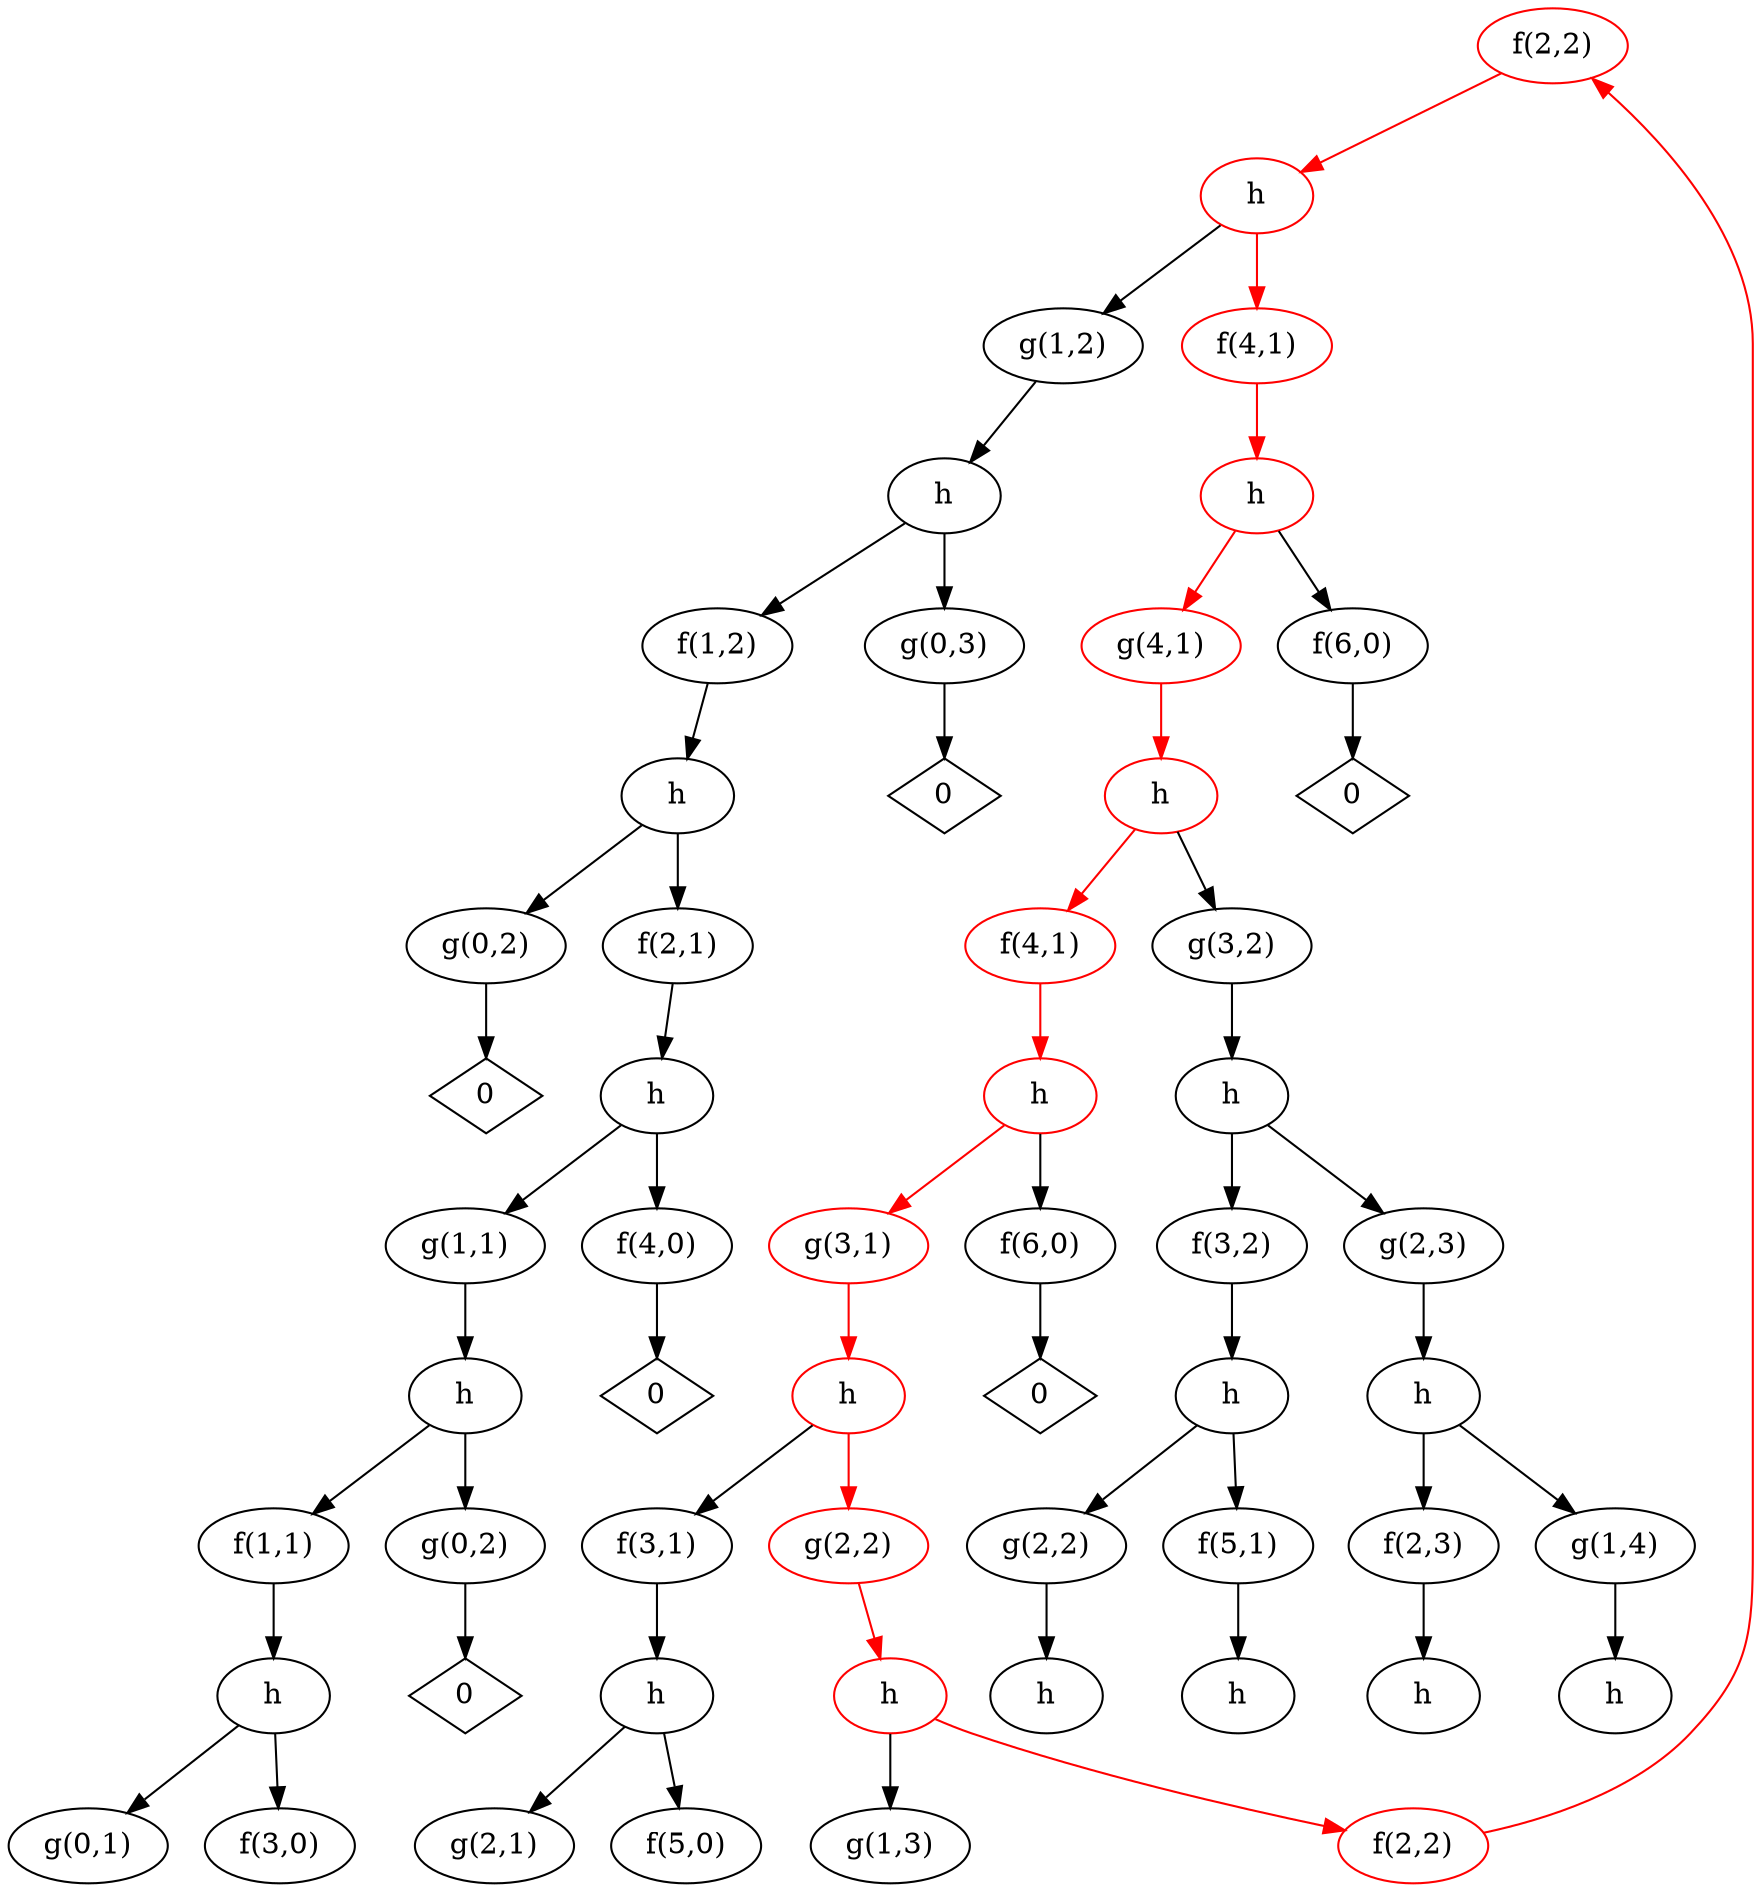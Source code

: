 # boucle.dot
# v1.0 2012-01-20 Th. Paulin
# Licence CeCILL v2.0 (cf. Licence_CeCILL_V2-fr.txt)

# Ce graphe orienté est une représentation du déroulement
# des appels des fonctions f, g et h (définies à la page 14 de Foetus.pdf[1])
# en partant de f(2,2).
# ATTENTION : L'algorithme utilisé pour générer le graphe ne
#             respecte pas la position gauche de f et droite de g.

# [1] Andreas ABEL, foetus - Termination Checker for Simple Functional Programs

digraph "Fonction non terminale" {

n0 [label="f(2,2)", color="red"]

n1 [label="h", color="red"]

n0 -> n1 [color="red"]

n21 [label="g(1,2)"]
n22 [label="f(4,1)", color="red"]

n1 -> n21
n1 -> n22 [color="red"]

n31 [label="h"]
n32 [label="h", color="red"]

n21 -> n31
n22 -> n32 [color="red"]

n41 [label="f(1,2)"]
n42 [label="g(0,3)"]
n43 [label="g(4,1)", color="red"]
n44 [label="f(6,0)"]

n31 -> n41
n31 -> n42

n32 -> n43 [color="red"]
n32 -> n44

n51 [label="h"]
n52 [label="0",shape="diamond"]
n53 [label="h", color="red"]
n54 [label="0",shape="diamond"]

n41 -> n51
n42 -> n52
n43 -> n53 [color="red"]
n44 -> n54

n61 [label="g(0,2)"]
n62 [label="f(2,1)"]
n63 [label="f(4,1)", color="red"]
n64 [label="g(3,2)"]

n51 -> n61
n51 -> n62

n53 -> n63 [color="red"]
n53 -> n64

n71 [label="0",shape="diamond"]
n72 [label="h"]
n73 [label="h", color="red"]
n74 [label="h"]

n61 -> n71
n62 -> n72
n63 -> n73 [color="red"]
n64 -> n74

n81 [label="g(1,1)"]
n82 [label="f(4,0)"]
n83 [label="g(3,1)", color="red"]
n84 [label="f(6,0)"]
n85 [label="f(3,2)"]
n86 [label="g(2,3)"]

n72 -> n81
n72 -> n82

n73 -> n83 [color="red"]
n73 -> n84

n74 -> n85
n74 -> n86

n91 [label="h"]
n92 [label="0",shape="diamond"]
n93 [label="h", color="red"]
n94 [label="0",shape="diamond"]
n95 [label="h"]
n96 [label="h"]

n81 -> n91
n82 -> n92
n83 -> n93 [color="red"]
n84 -> n94
n85 -> n95
n86 -> n96

n101 [label="f(1,1)"]
n102 [label="g(0,2)"]
n103 [label="f(3,1)"]
n104 [label="g(2,2)", color="red"]
n105 [label="g(2,2)"]
n106 [label="f(5,1)"]
n107 [label="f(2,3)"]
n108 [label="g(1,4)"]

n91 -> n101
n91 -> n102

n93 -> n103
n93 -> n104 [color="red"]

n95 -> n105
n95 -> n106

n96 -> n107
n96 -> n108

n111 [label="h"]
n112 [label="0",shape="diamond"]
n113 [label="h"]
n114 [label="h",color="red"]
n115 [label="h"]
n116 [label="h"]
n117 [label="h"]
n118 [label="h"]

n101 -> n111
n102 -> n112
n103 -> n113
n104 -> n114 [color="red"]
n105 -> n115
n106 -> n116
n107 -> n117
n108 -> n118

n121 [label="g(0,1)"]
n122 [label="f(3,0)"]
n123 [label="g(2,1)"]
n124 [label="f(5,0)"]
n125 [label="f(2,2)", color="red"]
n126 [label="g(1,3)"]

n111 -> n121
n111 -> n122

n113 -> n123
n113 -> n124

n114 -> n125 [color="red"]
n114 -> n126

n125 -> n0 [color="red"]
}
